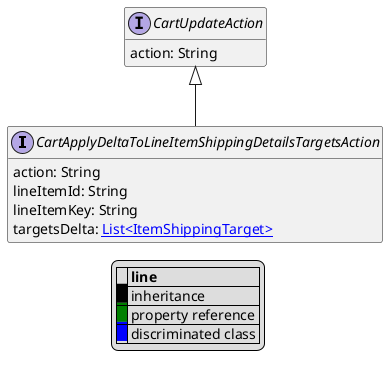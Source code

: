@startuml

hide empty fields
hide empty methods
legend
|= |= line |
|<back:black>   </back>| inheritance |
|<back:green>   </back>| property reference |
|<back:blue>   </back>| discriminated class |
endlegend
interface CartApplyDeltaToLineItemShippingDetailsTargetsAction [[CartApplyDeltaToLineItemShippingDetailsTargetsAction.svg]] extends CartUpdateAction {
    action: String
    lineItemId: String
    lineItemKey: String
    targetsDelta: [[ItemShippingTarget.svg List<ItemShippingTarget>]]
}
interface CartUpdateAction [[CartUpdateAction.svg]]  {
    action: String
}





@enduml
